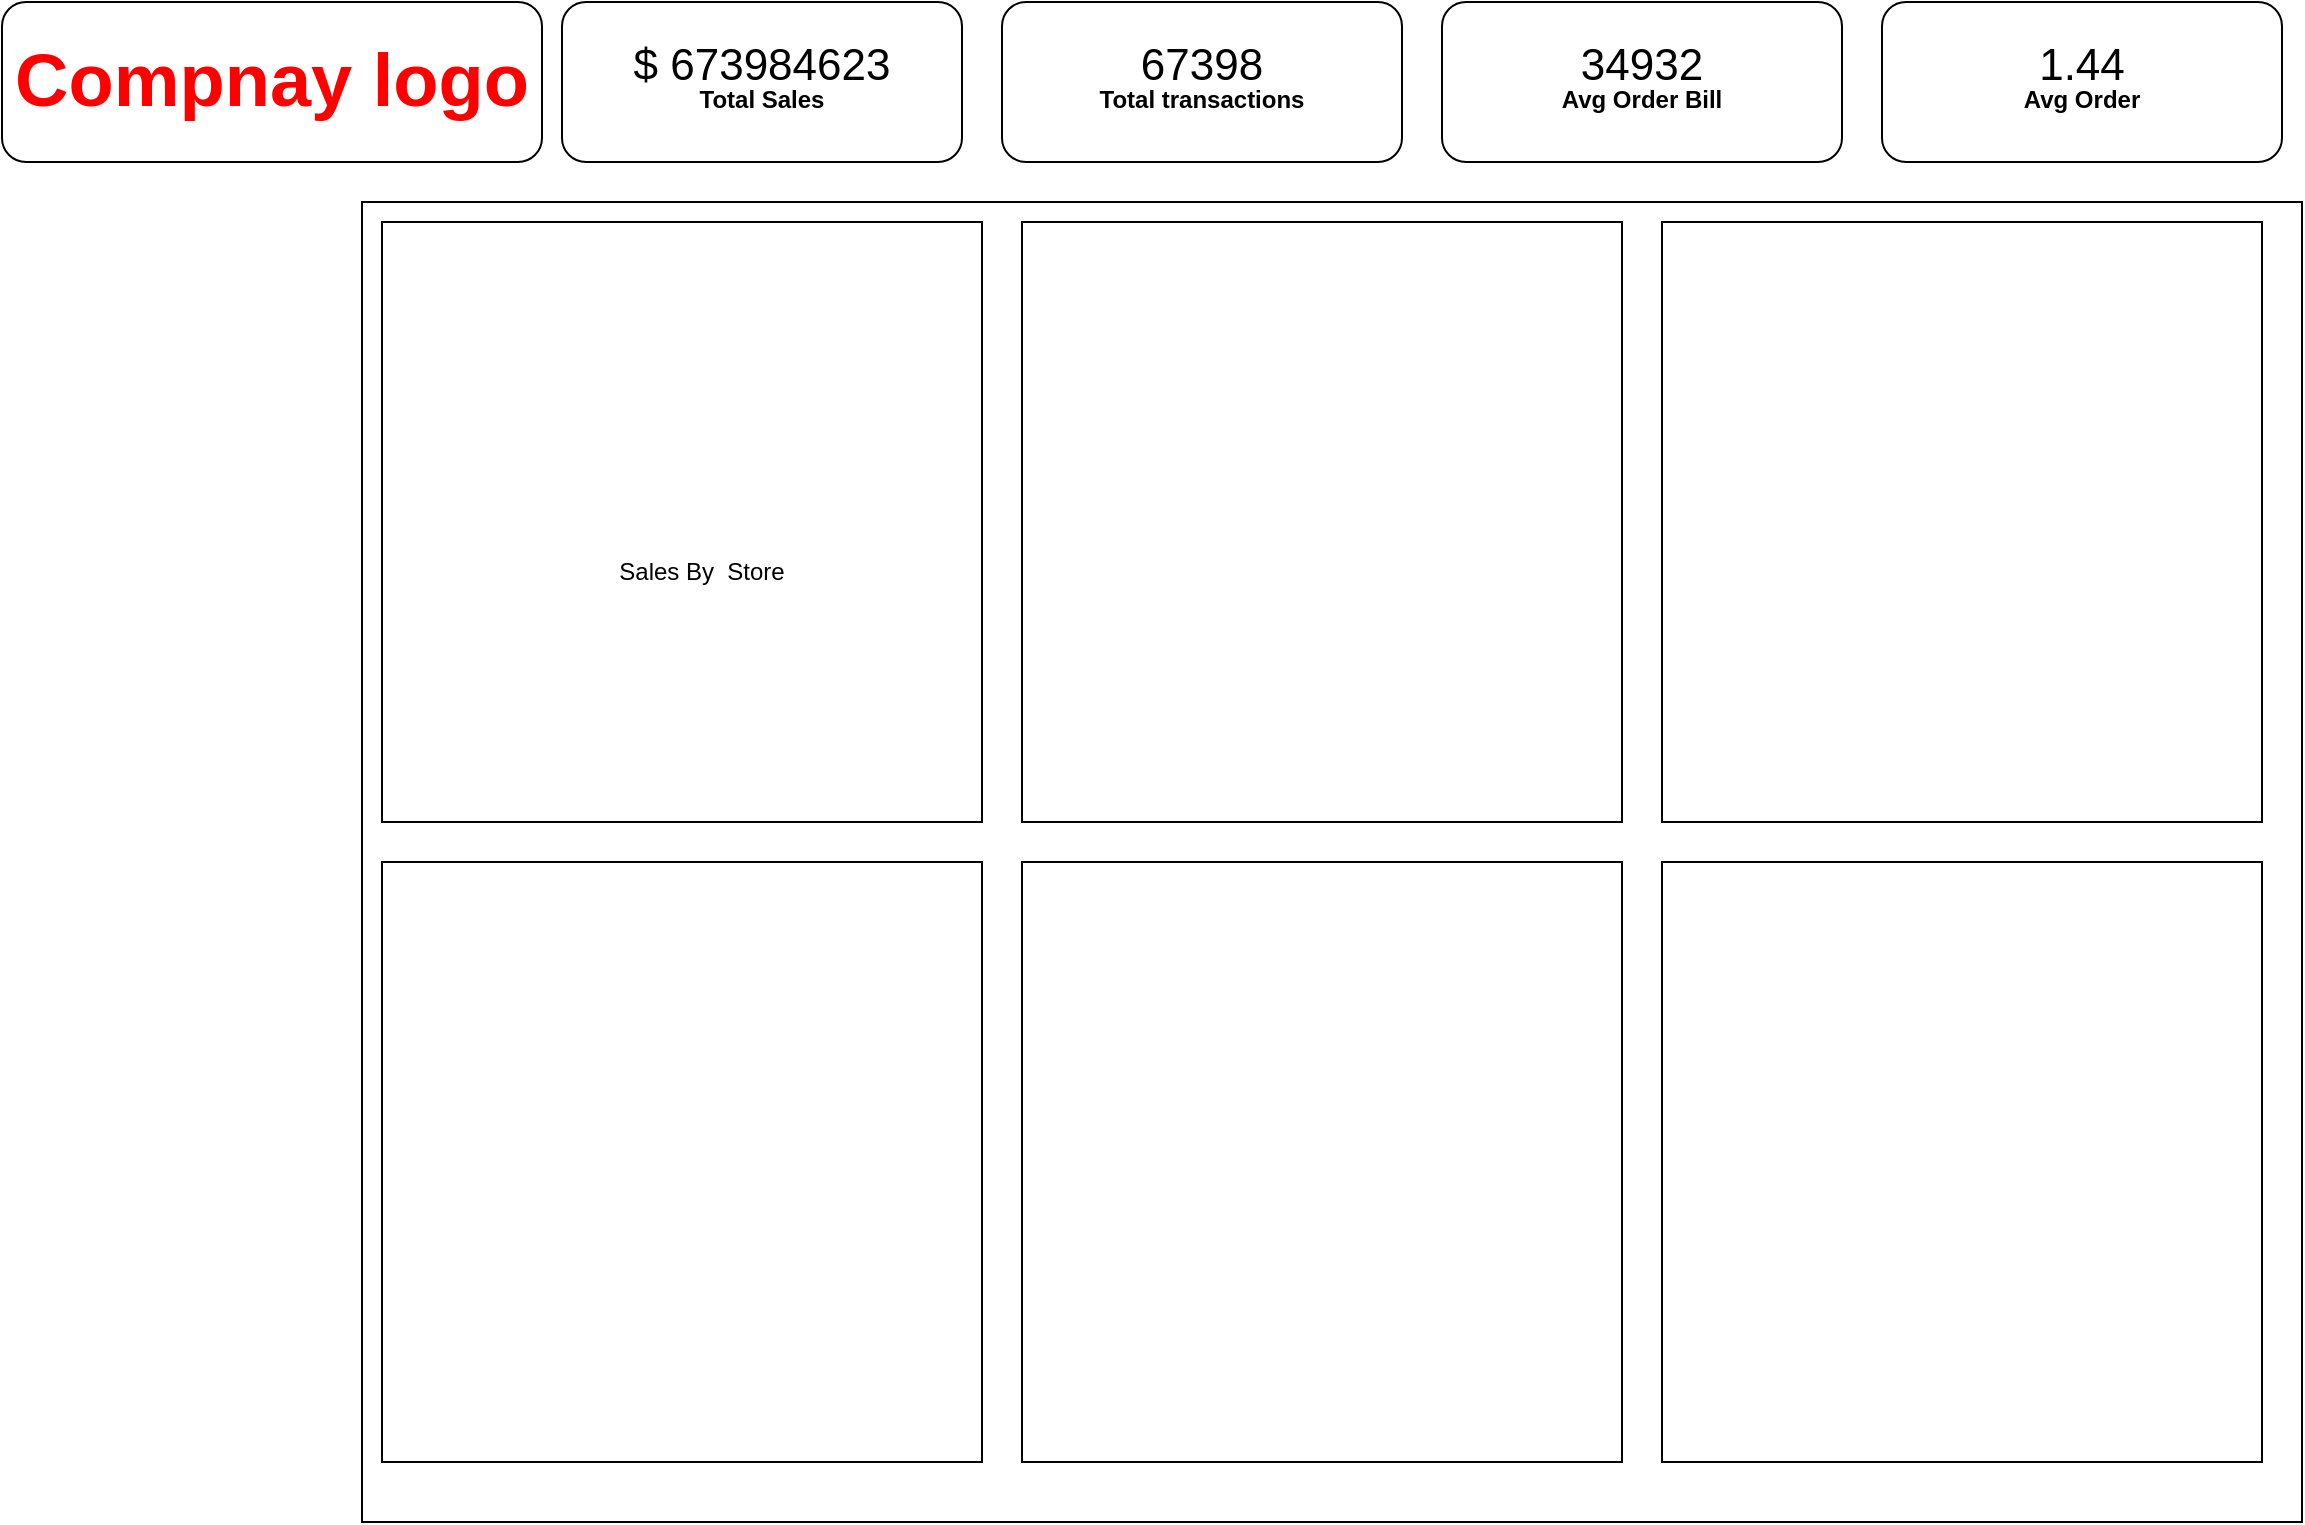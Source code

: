 <mxfile version="22.1.18" type="device">
  <diagram name="dashboaed" id="FqvExswEZ7-lqOds21ne">
    <mxGraphModel dx="1591" dy="749" grid="1" gridSize="10" guides="1" tooltips="1" connect="1" arrows="1" fold="1" page="1" pageScale="1" pageWidth="1169" pageHeight="827" math="0" shadow="0">
      <root>
        <mxCell id="0" />
        <mxCell id="1" parent="0" />
        <mxCell id="Ssn1d2AuG9Uhdwx06F1F-1" value="&lt;p style=&quot;line-height: 120%;&quot;&gt;&lt;font style=&quot;font-size: 22px;&quot;&gt;$ 673984623&lt;br&gt;&lt;/font&gt;&lt;b&gt;Total Sales&lt;/b&gt;&lt;/p&gt;" style="rounded=1;whiteSpace=wrap;html=1;" vertex="1" parent="1">
          <mxGeometry x="290" y="10" width="200" height="80" as="geometry" />
        </mxCell>
        <mxCell id="Ssn1d2AuG9Uhdwx06F1F-2" value="&lt;p style=&quot;line-height: 120%;&quot;&gt;&lt;font style=&quot;font-size: 22px;&quot;&gt;67398&lt;br&gt;&lt;/font&gt;&lt;b&gt;Total transactions&lt;/b&gt;&lt;/p&gt;" style="rounded=1;whiteSpace=wrap;html=1;" vertex="1" parent="1">
          <mxGeometry x="510" y="10" width="200" height="80" as="geometry" />
        </mxCell>
        <mxCell id="Ssn1d2AuG9Uhdwx06F1F-3" value="&lt;p style=&quot;line-height: 120%;&quot;&gt;&lt;font style=&quot;font-size: 22px;&quot;&gt;34932&lt;br&gt;&lt;/font&gt;&lt;b&gt;Avg Order Bill&lt;/b&gt;&lt;/p&gt;" style="rounded=1;whiteSpace=wrap;html=1;" vertex="1" parent="1">
          <mxGeometry x="730" y="10" width="200" height="80" as="geometry" />
        </mxCell>
        <mxCell id="Ssn1d2AuG9Uhdwx06F1F-4" value="&lt;p style=&quot;line-height: 120%;&quot;&gt;&lt;font style=&quot;font-size: 22px;&quot;&gt;1.44&lt;br&gt;&lt;/font&gt;&lt;b&gt;Avg Order&lt;/b&gt;&lt;/p&gt;" style="rounded=1;whiteSpace=wrap;html=1;" vertex="1" parent="1">
          <mxGeometry x="950" y="10" width="200" height="80" as="geometry" />
        </mxCell>
        <mxCell id="Ssn1d2AuG9Uhdwx06F1F-6" value="&lt;b&gt;&lt;font color=&quot;#ff0000&quot; style=&quot;font-size: 37px;&quot;&gt;Compnay logo&lt;/font&gt;&lt;/b&gt;" style="rounded=1;whiteSpace=wrap;html=1;" vertex="1" parent="1">
          <mxGeometry x="10" y="10" width="270" height="80" as="geometry" />
        </mxCell>
        <mxCell id="Ssn1d2AuG9Uhdwx06F1F-10" value="" style="rounded=0;whiteSpace=wrap;html=1;" vertex="1" parent="1">
          <mxGeometry x="190" y="110" width="970" height="660" as="geometry" />
        </mxCell>
        <mxCell id="Ssn1d2AuG9Uhdwx06F1F-12" value="" style="whiteSpace=wrap;html=1;aspect=fixed;" vertex="1" parent="1">
          <mxGeometry x="200" y="120" width="300" height="300" as="geometry" />
        </mxCell>
        <mxCell id="Ssn1d2AuG9Uhdwx06F1F-13" value="" style="whiteSpace=wrap;html=1;aspect=fixed;" vertex="1" parent="1">
          <mxGeometry x="520" y="120" width="300" height="300" as="geometry" />
        </mxCell>
        <mxCell id="Ssn1d2AuG9Uhdwx06F1F-14" value="" style="whiteSpace=wrap;html=1;aspect=fixed;" vertex="1" parent="1">
          <mxGeometry x="840" y="120" width="300" height="300" as="geometry" />
        </mxCell>
        <mxCell id="Ssn1d2AuG9Uhdwx06F1F-15" value="" style="whiteSpace=wrap;html=1;aspect=fixed;" vertex="1" parent="1">
          <mxGeometry x="200" y="440" width="300" height="300" as="geometry" />
        </mxCell>
        <mxCell id="Ssn1d2AuG9Uhdwx06F1F-16" value="" style="whiteSpace=wrap;html=1;aspect=fixed;" vertex="1" parent="1">
          <mxGeometry x="520" y="440" width="300" height="300" as="geometry" />
        </mxCell>
        <mxCell id="Ssn1d2AuG9Uhdwx06F1F-17" value="" style="whiteSpace=wrap;html=1;aspect=fixed;" vertex="1" parent="1">
          <mxGeometry x="840" y="440" width="300" height="300" as="geometry" />
        </mxCell>
        <mxCell id="Ssn1d2AuG9Uhdwx06F1F-19" value="Sales By&amp;nbsp; Store&lt;span id=&quot;docs-internal-guid-c5c3469c-7fff-0205-b7ca-c40141dbb6bf&quot;&gt;&lt;/span&gt;&lt;span id=&quot;docs-internal-guid-ba89c436-7fff-a0d2-d99c-81f44870b845&quot;&gt;&lt;/span&gt;" style="text;html=1;strokeColor=none;fillColor=none;align=center;verticalAlign=middle;whiteSpace=wrap;rounded=0;" vertex="1" parent="1">
          <mxGeometry x="310" y="280" width="100" height="30" as="geometry" />
        </mxCell>
      </root>
    </mxGraphModel>
  </diagram>
</mxfile>
